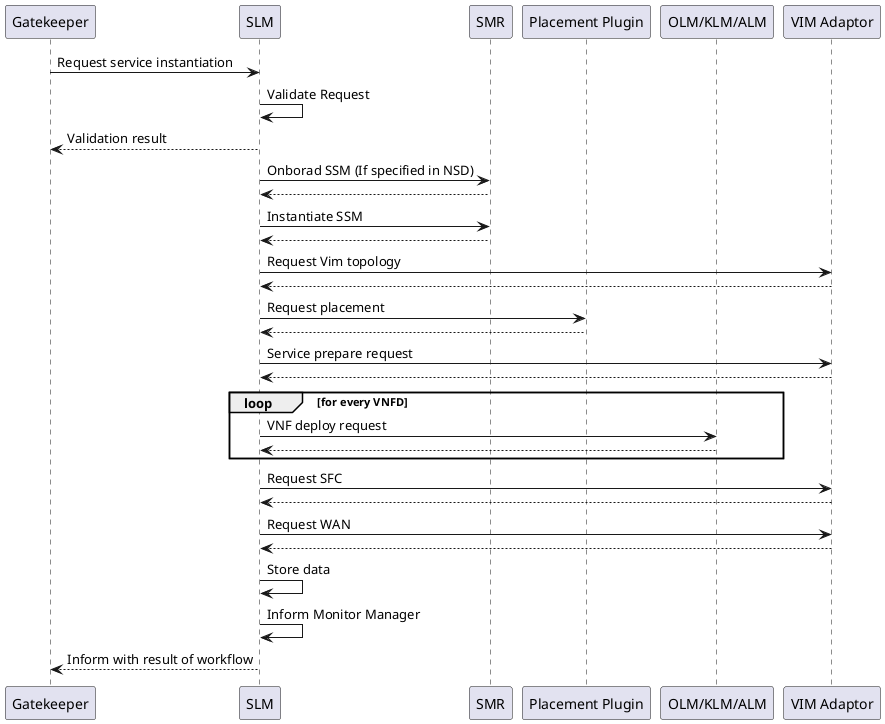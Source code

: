 @startuml Service Instantiation

participant Gatekeeper
participant SLM
participant SMR
participant "Placement Plugin" as Placement
participant "OLM/KLM/ALM" as FLM
participant "VIM Adaptor" as VIM

Gatekeeper -> SLM: Request service instantiation
SLM -> SLM: Validate Request
SLM --> Gatekeeper: Validation result

SLM -> SMR: Onborad SSM (If specified in NSD)
SMR --> SLM

SLM -> SMR: Instantiate SSM
SMR --> SLM

SLM -> VIM: Request Vim topology
VIM --> SLM

SLM -> Placement: Request placement
Placement --> SLM

SLM -> VIM: Service prepare request
VIM --> SLM

loop for every VNFD
SLM -> FLM: VNF deploy request
FLM --> SLM
end

SLM -> VIM: Request SFC
VIM --> SLM

SLM -> VIM: Request WAN 
VIM --> SLM

SLM -> SLM: Store data
SLM -> SLM: Inform Monitor Manager

SLM --> Gatekeeper: Inform with result of workflow

@enduml